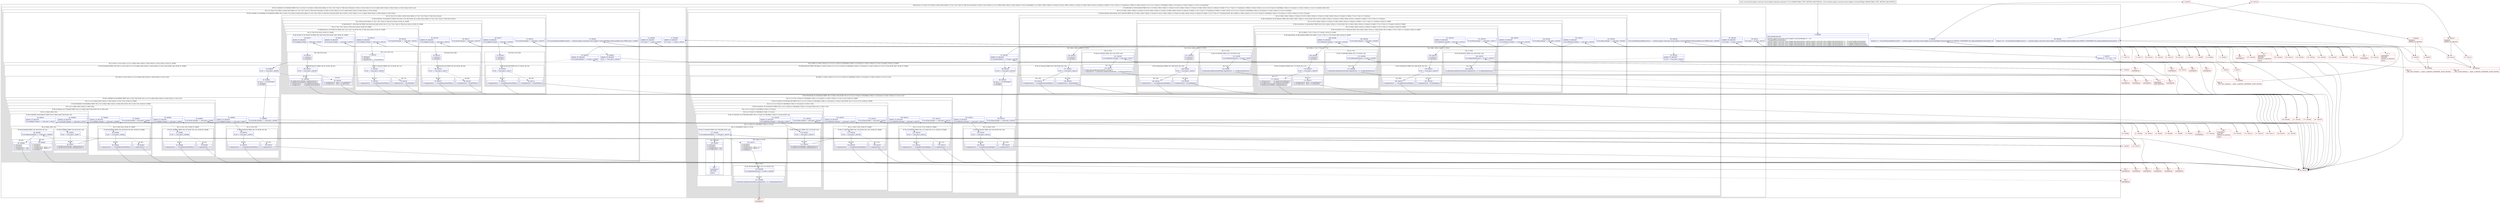 digraph "CFG forandroid.support.constraint.solver.widgets.Optimizer.analyze(ILandroid\/support\/constraint\/solver\/widgets\/ConstraintWidget;)V" {
subgraph cluster_Region_559159183 {
label = "R(6:0|1|5|(1:(1:(2:55|(1:57)(1:58))(1:(2:63|(1:65)(1:66))(1:(2:71|(1:73)(1:74))(1:(2:79|(1:81)(1:82))))))(1:(2:20|(1:(1:25)(1:26))(1:(1:(1:(2:(1:46)|(1:49)(1:50)))(1:(1:39)(1:40)))(1:(1:32)(1:33))))))|84|(1:(1:(3:136|(1:138)(1:139)|(1:(1:142)))(1:(3:147|(1:149)(1:150)|(1:(1:153)))(1:(3:158|(1:160)(1:161)|(1:(1:164)))(1:(3:169|(1:171)(1:172)|(1:(1:175)))(0)))))(1:(2:99|(1:(1:104)(1:105))(1:(1:(1:(1:(2:(1:125)|(2:(2:128|188)|(2:129|(1:(1:131)))))))(1:(1:118)(1:119)))(1:(1:111)(1:112))))(0)))(0))";
node [shape=record,color=blue];
Node_0 [shape=record,label="{0\:\ 0x0000|MTH_ENTER_BLOCK\l|android.support.constraint.solver.widgets.ConstraintWidget r0 = r18\lr18.updateResolutionNodes()\landroid.support.constraint.solver.widgets.ResolutionAnchor android.support.constraint.solver.widgets.ResolutionAnchor r1 = r0.mLeft.getResolutionNode()\landroid.support.constraint.solver.widgets.ResolutionAnchor android.support.constraint.solver.widgets.ResolutionAnchor r2 = r0.mTop.getResolutionNode()\landroid.support.constraint.solver.widgets.ResolutionAnchor android.support.constraint.solver.widgets.ResolutionAnchor r3 = r0.mRight.getResolutionNode()\landroid.support.constraint.solver.widgets.ResolutionAnchor android.support.constraint.solver.widgets.ResolutionAnchor r4 = r0.mBottom.getResolutionNode()\l}"];
Node_1 [shape=record,label="{1\:\ 0x0023|boolean r6 = (r17 & 8) == 8\l}"];
Node_5 [shape=record,label="{5\:\ 0x002e|boolean r9 = r0.mListDimensionBehaviors[0] == android.support.constraint.solver.widgets.ConstraintWidget.DimensionBehaviour.MATCH_CONSTRAINT && optimizableMatchConstraint(r0, 0)\l}"];
subgraph cluster_IfRegion_760790859 {
label = "IF [B:11:0x0040, B:13:0x0044] THEN: R(1:(1:(2:55|(1:57)(1:58))(1:(2:63|(1:65)(1:66))(1:(2:71|(1:73)(1:74))(1:(2:79|(1:81)(1:82))))))(1:(2:20|(1:(1:25)(1:26))(1:(1:(1:(2:(1:46)|(1:49)(1:50)))(1:(1:39)(1:40)))(1:(1:32)(1:33)))))) ELSE: null";
node [shape=record,color=blue];
Node_11 [shape=record,label="{11\:\ 0x0040|ADDED_TO_REGION\l|if (r1.type == 4) goto L_0x01b7\l}"];
Node_13 [shape=record,label="{13\:\ 0x0044|ADDED_TO_REGION\l|if (r3.type == 4) goto L_0x01b7\l}"];
subgraph cluster_Region_950844312 {
label = "R(1:(1:(2:55|(1:57)(1:58))(1:(2:63|(1:65)(1:66))(1:(2:71|(1:73)(1:74))(1:(2:79|(1:81)(1:82))))))(1:(2:20|(1:(1:25)(1:26))(1:(1:(1:(2:(1:46)|(1:49)(1:50)))(1:(1:39)(1:40)))(1:(1:32)(1:33))))))";
node [shape=record,color=blue];
subgraph cluster_IfRegion_1961489008 {
label = "IF [B:15:0x004c, B:16:0x004e, B:18:0x0054] THEN: R(1:(2:55|(1:57)(1:58))(1:(2:63|(1:65)(1:66))(1:(2:71|(1:73)(1:74))(1:(2:79|(1:81)(1:82)))))) ELSE: R(1:(2:20|(1:(1:25)(1:26))(1:(1:(1:(2:(1:46)|(1:49)(1:50)))(1:(1:39)(1:40)))(1:(1:32)(1:33)))))";
node [shape=record,color=blue];
Node_15 [shape=record,label="{15\:\ 0x004c|if (r0.mListDimensionBehaviors[0] == android.support.constraint.solver.widgets.ConstraintWidget.DimensionBehaviour.FIXED) goto L_0x00fd\l}"];
Node_16 [shape=record,label="{16\:\ 0x004e|ADDED_TO_REGION\l|if (r9 == true) goto L_0x0050\l}"];
Node_18 [shape=record,label="{18\:\ 0x0054|ADDED_TO_REGION\l|if (r18.getVisibility() == 8) goto L_0x00fd\l}"];
subgraph cluster_Region_1288535519 {
label = "R(1:(2:55|(1:57)(1:58))(1:(2:63|(1:65)(1:66))(1:(2:71|(1:73)(1:74))(1:(2:79|(1:81)(1:82))))))";
node [shape=record,color=blue];
subgraph cluster_IfRegion_220349005 {
label = "IF [B:52:0x0101, B:54:0x0107] THEN: R(2:55|(1:57)(1:58)) ELSE: R(1:(2:63|(1:65)(1:66))(1:(2:71|(1:73)(1:74))(1:(2:79|(1:81)(1:82)))))";
node [shape=record,color=blue];
Node_52 [shape=record,label="{52\:\ 0x0101|if (r0.mLeft.mTarget == null) goto L_0x0103\l}"];
Node_54 [shape=record,label="{54\:\ 0x0107|ADDED_TO_REGION\l|if (r0.mRight.mTarget == null) goto L_0x0109\l}"];
subgraph cluster_Region_1943583143 {
label = "R(2:55|(1:57)(1:58))";
node [shape=record,color=blue];
Node_55 [shape=record,label="{55\:\ 0x0109|r1.setType(1)\lr3.setType(1)\l}"];
subgraph cluster_IfRegion_1027527869 {
label = "IF [B:56:0x010f] THEN: R(1:57) ELSE: R(1:58)";
node [shape=record,color=blue];
Node_56 [shape=record,label="{56\:\ 0x010f|if (r6 == true) goto L_0x0111\l}"];
subgraph cluster_Region_2002495881 {
label = "R(1:57)";
node [shape=record,color=blue];
Node_57 [shape=record,label="{57\:\ 0x0111|r3.dependsOn(r1, 1, r18.getResolutionWidth())\l}"];
}
subgraph cluster_Region_1607564901 {
label = "R(1:58)";
node [shape=record,color=blue];
Node_58 [shape=record,label="{58\:\ 0x011a|r3.dependsOn(r1, r18.getWidth())\l}"];
}
}
}
subgraph cluster_Region_390444718 {
label = "R(1:(2:63|(1:65)(1:66))(1:(2:71|(1:73)(1:74))(1:(2:79|(1:81)(1:82))))) | ELSE_IF_CHAIN\l";
node [shape=record,color=blue];
subgraph cluster_IfRegion_1674320878 {
label = "IF [B:60:0x0127, B:62:0x012d] THEN: R(2:63|(1:65)(1:66)) ELSE: R(1:(2:71|(1:73)(1:74))(1:(2:79|(1:81)(1:82)))) | ELSE_IF_CHAIN\l";
node [shape=record,color=blue];
Node_60 [shape=record,label="{60\:\ 0x0127|if (r0.mLeft.mTarget != null) goto L_0x0129\l}"];
Node_62 [shape=record,label="{62\:\ 0x012d|ADDED_TO_REGION\l|if (r0.mRight.mTarget == null) goto L_0x012f\l}"];
subgraph cluster_Region_932917299 {
label = "R(2:63|(1:65)(1:66))";
node [shape=record,color=blue];
Node_63 [shape=record,label="{63\:\ 0x012f|r1.setType(1)\lr3.setType(1)\l}"];
subgraph cluster_IfRegion_1723631431 {
label = "IF [B:64:0x0135] THEN: R(1:65) ELSE: R(1:66)";
node [shape=record,color=blue];
Node_64 [shape=record,label="{64\:\ 0x0135|if (r6 == true) goto L_0x0137\l}"];
subgraph cluster_Region_20493030 {
label = "R(1:65)";
node [shape=record,color=blue];
Node_65 [shape=record,label="{65\:\ 0x0137|r3.dependsOn(r1, 1, r18.getResolutionWidth())\l}"];
}
subgraph cluster_Region_721765545 {
label = "R(1:66)";
node [shape=record,color=blue];
Node_66 [shape=record,label="{66\:\ 0x0140|r3.dependsOn(r1, r18.getWidth())\l}"];
}
}
}
subgraph cluster_Region_1175515112 {
label = "R(1:(2:71|(1:73)(1:74))(1:(2:79|(1:81)(1:82)))) | ELSE_IF_CHAIN\l";
node [shape=record,color=blue];
subgraph cluster_IfRegion_1655013495 {
label = "IF [B:68:0x014c, B:70:0x0152] THEN: R(2:71|(1:73)(1:74)) ELSE: R(1:(2:79|(1:81)(1:82))) | ELSE_IF_CHAIN\l";
node [shape=record,color=blue];
Node_68 [shape=record,label="{68\:\ 0x014c|if (r0.mLeft.mTarget == null) goto L_0x014e\l}"];
Node_70 [shape=record,label="{70\:\ 0x0152|ADDED_TO_REGION\l|if (r0.mRight.mTarget != null) goto L_0x0154\l}"];
subgraph cluster_Region_2146645498 {
label = "R(2:71|(1:73)(1:74))";
node [shape=record,color=blue];
Node_71 [shape=record,label="{71\:\ 0x0154|r1.setType(1)\lr3.setType(1)\lr1.dependsOn(r3, \-r18.getWidth())\l}"];
subgraph cluster_IfRegion_129802234 {
label = "IF [B:72:0x0162] THEN: R(1:73) ELSE: R(1:74)";
node [shape=record,color=blue];
Node_72 [shape=record,label="{72\:\ 0x0162|if (r6 == true) goto L_0x0164\l}"];
subgraph cluster_Region_294099103 {
label = "R(1:73)";
node [shape=record,color=blue];
Node_73 [shape=record,label="{73\:\ 0x0164|r1.dependsOn(r3, \-1, r18.getResolutionWidth())\l}"];
}
subgraph cluster_Region_1441572811 {
label = "R(1:74)";
node [shape=record,color=blue];
Node_74 [shape=record,label="{74\:\ 0x016c|r1.dependsOn(r3, \-r18.getWidth())\l}"];
}
}
}
subgraph cluster_Region_457043145 {
label = "R(1:(2:79|(1:81)(1:82))) | ELSE_IF_CHAIN\l";
node [shape=record,color=blue];
subgraph cluster_IfRegion_1508148257 {
label = "IF [B:76:0x0179, B:78:0x017f] THEN: R(2:79|(1:81)(1:82)) ELSE: null | ELSE_IF_CHAIN\l";
node [shape=record,color=blue];
Node_76 [shape=record,label="{76\:\ 0x0179|ADDED_TO_REGION\l|if (r0.mLeft.mTarget == null) goto L_0x01b7\l}"];
Node_78 [shape=record,label="{78\:\ 0x017f|ADDED_TO_REGION\l|if (r0.mRight.mTarget == null) goto L_0x01b7\l}"];
subgraph cluster_Region_1422754259 {
label = "R(2:79|(1:81)(1:82))";
node [shape=record,color=blue];
Node_79 [shape=record,label="{79\:\ 0x0181|r1.setType(2)\lr3.setType(2)\l}"];
subgraph cluster_IfRegion_1526342967 {
label = "IF [B:80:0x0187] THEN: R(1:81) ELSE: R(1:82)";
node [shape=record,color=blue];
Node_80 [shape=record,label="{80\:\ 0x0187|if (r6 == true) goto L_0x0189\l}"];
subgraph cluster_Region_855061077 {
label = "R(1:81)";
node [shape=record,color=blue];
Node_81 [shape=record,label="{81\:\ 0x0189|r18.getResolutionWidth().addDependent(r1)\lr18.getResolutionWidth().addDependent(r3)\lr1.setOpposite(r3, \-1, r18.getResolutionWidth())\lr3.setOpposite(r1, 1, r18.getResolutionWidth())\l}"];
}
subgraph cluster_Region_521738228 {
label = "R(1:82)";
node [shape=record,color=blue];
Node_82 [shape=record,label="{82\:\ 0x01a6|r1.setOpposite(r3, (float) (\-r18.getWidth()))\lr3.setOpposite(r1, (float) r18.getWidth())\l}"];
}
}
}
}
}
}
}
}
}
}
}
subgraph cluster_Region_1018776052 {
label = "R(1:(2:20|(1:(1:25)(1:26))(1:(1:(1:(2:(1:46)|(1:49)(1:50)))(1:(1:39)(1:40)))(1:(1:32)(1:33))))) | ELSE_IF_CHAIN\l";
node [shape=record,color=blue];
subgraph cluster_IfRegion_1682263729 {
label = "IF [B:19:0x0058] THEN: R(2:20|(1:(1:25)(1:26))(1:(1:(1:(2:(1:46)|(1:49)(1:50)))(1:(1:39)(1:40)))(1:(1:32)(1:33)))) ELSE: null | ELSE_IF_CHAIN\l";
node [shape=record,color=blue];
Node_19 [shape=record,label="{19\:\ 0x0058|if (r9 == true) goto L_0x005a\l}"];
subgraph cluster_Region_804989219 {
label = "R(2:20|(1:(1:25)(1:26))(1:(1:(1:(2:(1:46)|(1:49)(1:50)))(1:(1:39)(1:40)))(1:(1:32)(1:33))))";
node [shape=record,color=blue];
Node_20 [shape=record,label="{20\:\ 0x005a|int int r7 = r18.getWidth()\lr1.setType(1)\lr3.setType(1)\l}"];
subgraph cluster_IfRegion_1187747194 {
label = "IF [B:21:0x0068, B:23:0x006e] THEN: R(1:(1:25)(1:26)) ELSE: R(1:(1:(1:(2:(1:46)|(1:49)(1:50)))(1:(1:39)(1:40)))(1:(1:32)(1:33)))";
node [shape=record,color=blue];
Node_21 [shape=record,label="{21\:\ 0x0068|if (r0.mLeft.mTarget == null) goto L_0x006a\l}"];
Node_23 [shape=record,label="{23\:\ 0x006e|ADDED_TO_REGION\l|if (r0.mRight.mTarget == null) goto L_0x0070\l}"];
subgraph cluster_Region_108226571 {
label = "R(1:(1:25)(1:26))";
node [shape=record,color=blue];
subgraph cluster_IfRegion_288000489 {
label = "IF [B:24:0x0070] THEN: R(1:25) ELSE: R(1:26)";
node [shape=record,color=blue];
Node_24 [shape=record,label="{24\:\ 0x0070|if (r6 == true) goto L_0x0072\l}"];
subgraph cluster_Region_385934870 {
label = "R(1:25)";
node [shape=record,color=blue];
Node_25 [shape=record,label="{25\:\ 0x0072|r3.dependsOn(r1, 1, r18.getResolutionWidth())\l}"];
}
subgraph cluster_Region_485362489 {
label = "R(1:26)";
node [shape=record,color=blue];
Node_26 [shape=record,label="{26\:\ 0x007b|r3.dependsOn(r1, r7)\l}"];
}
}
}
subgraph cluster_Region_1205713026 {
label = "R(1:(1:(1:(2:(1:46)|(1:49)(1:50)))(1:(1:39)(1:40)))(1:(1:32)(1:33))) | ELSE_IF_CHAIN\l";
node [shape=record,color=blue];
subgraph cluster_IfRegion_1163650342 {
label = "IF [B:28:0x0084, B:30:0x008a] THEN: R(1:(1:(2:(1:46)|(1:49)(1:50)))(1:(1:39)(1:40))) ELSE: R(1:(1:32)(1:33)) | ELSE_IF_CHAIN\l";
node [shape=record,color=blue];
Node_28 [shape=record,label="{28\:\ 0x0084|if (r0.mLeft.mTarget == null) goto L_0x009c\l}"];
Node_30 [shape=record,label="{30\:\ 0x008a|ADDED_TO_REGION\l|if (r0.mRight.mTarget != null) goto L_0x009c\l}"];
subgraph cluster_Region_863129364 {
label = "R(1:(1:(2:(1:46)|(1:49)(1:50)))(1:(1:39)(1:40)))";
node [shape=record,color=blue];
subgraph cluster_IfRegion_196305858 {
label = "IF [B:35:0x00a0, B:37:0x00a6] THEN: R(1:(2:(1:46)|(1:49)(1:50))) ELSE: R(1:(1:39)(1:40))";
node [shape=record,color=blue];
Node_35 [shape=record,label="{35\:\ 0x00a0|if (r0.mLeft.mTarget != null) goto L_0x00b9\l}"];
Node_37 [shape=record,label="{37\:\ 0x00a6|ADDED_TO_REGION\l|if (r0.mRight.mTarget == null) goto L_0x00b9\l}"];
subgraph cluster_Region_1173505639 {
label = "R(1:(2:(1:46)|(1:49)(1:50)))";
node [shape=record,color=blue];
subgraph cluster_IfRegion_1980447513 {
label = "IF [B:42:0x00bd, B:44:0x00c3] THEN: R(2:(1:46)|(1:49)(1:50)) ELSE: null";
node [shape=record,color=blue];
Node_42 [shape=record,label="{42\:\ 0x00bd|ADDED_TO_REGION\l|if (r0.mLeft.mTarget == null) goto L_0x01b7\l}"];
Node_44 [shape=record,label="{44\:\ 0x00c3|ADDED_TO_REGION\l|if (r0.mRight.mTarget == null) goto L_0x01b7\l}"];
subgraph cluster_Region_1490836962 {
label = "R(2:(1:46)|(1:49)(1:50))";
node [shape=record,color=blue];
subgraph cluster_IfRegion_330215988 {
label = "IF [B:45:0x00c5] THEN: R(1:46) ELSE: null";
node [shape=record,color=blue];
Node_45 [shape=record,label="{45\:\ 0x00c5|if (r6 == true) goto L_0x00c7\l}"];
subgraph cluster_Region_1260329447 {
label = "R(1:46)";
node [shape=record,color=blue];
Node_46 [shape=record,label="{46\:\ 0x00c7|r18.getResolutionWidth().addDependent(r1)\lr18.getResolutionWidth().addDependent(r3)\l}"];
}
}
subgraph cluster_IfRegion_1819345127 {
label = "IF [B:48:0x00d9] THEN: R(1:49) ELSE: R(1:50)";
node [shape=record,color=blue];
Node_48 [shape=record,label="{48\:\ 0x00d9|if (r0.mDimensionRatio == 0.0f) goto L_0x00db\l}"];
subgraph cluster_Region_1037800342 {
label = "R(1:49)";
node [shape=record,color=blue];
Node_49 [shape=record,label="{49\:\ 0x00db|r1.setType(3)\lr3.setType(3)\lr1.setOpposite(r3, 0.0f)\lr3.setOpposite(r1, 0.0f)\l}"];
}
subgraph cluster_Region_1981397658 {
label = "R(1:50)";
node [shape=record,color=blue];
Node_50 [shape=record,label="{50\:\ 0x00e9|r1.setType(2)\lr3.setType(2)\lr1.setOpposite(r3, (float) (\-r7))\lr3.setOpposite(r1, (float) r7)\lr0.setWidth(r7)\l}"];
}
}
}
}
}
subgraph cluster_Region_1919940563 {
label = "R(1:(1:39)(1:40)) | ELSE_IF_CHAIN\l";
node [shape=record,color=blue];
subgraph cluster_IfRegion_1888402676 {
label = "IF [B:38:0x00a8] THEN: R(1:39) ELSE: R(1:40) | ELSE_IF_CHAIN\l";
node [shape=record,color=blue];
Node_38 [shape=record,label="{38\:\ 0x00a8|if (r6 == true) goto L_0x00aa\l}"];
subgraph cluster_Region_763097709 {
label = "R(1:39)";
node [shape=record,color=blue];
Node_39 [shape=record,label="{39\:\ 0x00aa|r1.dependsOn(r3, \-1, r18.getResolutionWidth())\l}"];
}
subgraph cluster_Region_1101042488 {
label = "R(1:40)";
node [shape=record,color=blue];
Node_40 [shape=record,label="{40\:\ 0x00b3|r1.dependsOn(r3, \-r7)\l}"];
}
}
}
}
}
subgraph cluster_Region_1396972645 {
label = "R(1:(1:32)(1:33)) | ELSE_IF_CHAIN\l";
node [shape=record,color=blue];
subgraph cluster_IfRegion_2077686863 {
label = "IF [B:31:0x008c] THEN: R(1:32) ELSE: R(1:33) | ELSE_IF_CHAIN\l";
node [shape=record,color=blue];
Node_31 [shape=record,label="{31\:\ 0x008c|if (r6 == true) goto L_0x008e\l}"];
subgraph cluster_Region_1925413578 {
label = "R(1:32)";
node [shape=record,color=blue];
Node_32 [shape=record,label="{32\:\ 0x008e|r3.dependsOn(r1, 1, r18.getResolutionWidth())\l}"];
}
subgraph cluster_Region_325390375 {
label = "R(1:33)";
node [shape=record,color=blue];
Node_33 [shape=record,label="{33\:\ 0x0097|r3.dependsOn(r1, r7)\l}"];
}
}
}
}
}
}
}
}
}
}
}
}
Node_84 [shape=record,label="{84\:\ 0x01bd|boolean r16 = r0.mListDimensionBehaviors[1] == android.support.constraint.solver.widgets.ConstraintWidget.DimensionBehaviour.MATCH_CONSTRAINT && optimizableMatchConstraint(r0, 1)\l}"];
subgraph cluster_IfRegion_1644130492 {
label = "IF [B:90:0x01cc, B:92:0x01d0] THEN: R(1:(1:(3:136|(1:138)(1:139)|(1:(1:142)))(1:(3:147|(1:149)(1:150)|(1:(1:153)))(1:(3:158|(1:160)(1:161)|(1:(1:164)))(1:(3:169|(1:171)(1:172)|(1:(1:175)))(0)))))(1:(2:99|(1:(1:104)(1:105))(1:(1:(1:(1:(2:(1:125)|(2:(2:128|188)|(2:129|(1:(1:131)))))))(1:(1:118)(1:119)))(1:(1:111)(1:112))))(0))) ELSE: R(0)";
node [shape=record,color=blue];
Node_90 [shape=record,label="{90\:\ 0x01cc|if (r2.type != 4) goto L_0x01ce\l}"];
Node_92 [shape=record,label="{92\:\ 0x01d0|ADDED_TO_REGION\l|if (r4.type != 4) goto L_0x01d2\l}"];
subgraph cluster_Region_80914708 {
label = "R(1:(1:(3:136|(1:138)(1:139)|(1:(1:142)))(1:(3:147|(1:149)(1:150)|(1:(1:153)))(1:(3:158|(1:160)(1:161)|(1:(1:164)))(1:(3:169|(1:171)(1:172)|(1:(1:175)))(0)))))(1:(2:99|(1:(1:104)(1:105))(1:(1:(1:(1:(2:(1:125)|(2:(2:128|188)|(2:129|(1:(1:131)))))))(1:(1:118)(1:119)))(1:(1:111)(1:112))))(0)))";
node [shape=record,color=blue];
subgraph cluster_IfRegion_1722055400 {
label = "IF [B:94:0x01d8, B:95:0x01da, B:97:0x01e0] THEN: R(1:(3:136|(1:138)(1:139)|(1:(1:142)))(1:(3:147|(1:149)(1:150)|(1:(1:153)))(1:(3:158|(1:160)(1:161)|(1:(1:164)))(1:(3:169|(1:171)(1:172)|(1:(1:175)))(0))))) ELSE: R(1:(2:99|(1:(1:104)(1:105))(1:(1:(1:(1:(2:(1:125)|(2:(2:128|188)|(2:129|(1:(1:131)))))))(1:(1:118)(1:119)))(1:(1:111)(1:112))))(0))";
node [shape=record,color=blue];
Node_94 [shape=record,label="{94\:\ 0x01d8|if (r0.mListDimensionBehaviors[1] == android.support.constraint.solver.widgets.ConstraintWidget.DimensionBehaviour.FIXED) goto L_0x0298\l}"];
Node_95 [shape=record,label="{95\:\ 0x01da|ADDED_TO_REGION\l|if (r16 == true) goto L_0x01dc\l}"];
Node_97 [shape=record,label="{97\:\ 0x01e0|ADDED_TO_REGION\l|if (r18.getVisibility() == 8) goto L_0x0298\l}"];
subgraph cluster_Region_1054594849 {
label = "R(1:(3:136|(1:138)(1:139)|(1:(1:142)))(1:(3:147|(1:149)(1:150)|(1:(1:153)))(1:(3:158|(1:160)(1:161)|(1:(1:164)))(1:(3:169|(1:171)(1:172)|(1:(1:175)))(0)))))";
node [shape=record,color=blue];
subgraph cluster_IfRegion_1238910678 {
label = "IF [B:133:0x029c, B:135:0x02a2] THEN: R(3:136|(1:138)(1:139)|(1:(1:142))) ELSE: R(1:(3:147|(1:149)(1:150)|(1:(1:153)))(1:(3:158|(1:160)(1:161)|(1:(1:164)))(1:(3:169|(1:171)(1:172)|(1:(1:175)))(0))))";
node [shape=record,color=blue];
Node_133 [shape=record,label="{133\:\ 0x029c|if (r0.mTop.mTarget == null) goto L_0x029e\l}"];
Node_135 [shape=record,label="{135\:\ 0x02a2|ADDED_TO_REGION\l|if (r0.mBottom.mTarget == null) goto L_0x02a4\l}"];
subgraph cluster_Region_604178152 {
label = "R(3:136|(1:138)(1:139)|(1:(1:142)))";
node [shape=record,color=blue];
Node_136 [shape=record,label="{136\:\ 0x02a4|r2.setType(1)\lr4.setType(1)\l}"];
subgraph cluster_IfRegion_1056327453 {
label = "IF [B:137:0x02aa] THEN: R(1:138) ELSE: R(1:139)";
node [shape=record,color=blue];
Node_137 [shape=record,label="{137\:\ 0x02aa|if (r6 == true) goto L_0x02ac\l}"];
subgraph cluster_Region_1300184456 {
label = "R(1:138)";
node [shape=record,color=blue];
Node_138 [shape=record,label="{138\:\ 0x02ac|r4.dependsOn(r2, 1, r18.getResolutionHeight())\l}"];
}
subgraph cluster_Region_1981872168 {
label = "R(1:139)";
node [shape=record,color=blue];
Node_139 [shape=record,label="{139\:\ 0x02b4|r4.dependsOn(r2, r18.getHeight())\l}"];
}
}
subgraph cluster_Region_856124998 {
label = "R(1:(1:142))";
node [shape=record,color=blue];
subgraph cluster_IfRegion_768213298 {
label = "IF [B:141:0x02bf] THEN: R(1:142) ELSE: null";
node [shape=record,color=blue];
Node_141 [shape=record,label="{141\:\ 0x02bf|if (r0.mBaseline.mTarget != null) goto L_0x02c1\l}"];
subgraph cluster_Region_373072763 {
label = "R(1:142)";
node [shape=record,color=blue];
Node_142 [shape=record,label="{142\:\ 0x02c1|r0.mBaseline.getResolutionNode().setType(1)\lr2.dependsOn(1, r0.mBaseline.getResolutionNode(), \-r0.mBaselineDistance)\l}"];
}
}
}
}
subgraph cluster_Region_1087634295 {
label = "R(1:(3:147|(1:149)(1:150)|(1:(1:153)))(1:(3:158|(1:160)(1:161)|(1:(1:164)))(1:(3:169|(1:171)(1:172)|(1:(1:175)))(0)))) | ELSE_IF_CHAIN\l";
node [shape=record,color=blue];
subgraph cluster_IfRegion_1401612398 {
label = "IF [B:144:0x02dc, B:146:0x02e2] THEN: R(3:147|(1:149)(1:150)|(1:(1:153))) ELSE: R(1:(3:158|(1:160)(1:161)|(1:(1:164)))(1:(3:169|(1:171)(1:172)|(1:(1:175)))(0))) | ELSE_IF_CHAIN\l";
node [shape=record,color=blue];
Node_144 [shape=record,label="{144\:\ 0x02dc|if (r0.mTop.mTarget != null) goto L_0x02de\l}"];
Node_146 [shape=record,label="{146\:\ 0x02e2|ADDED_TO_REGION\l|if (r0.mBottom.mTarget == null) goto L_0x02e4\l}"];
subgraph cluster_Region_1816136896 {
label = "R(3:147|(1:149)(1:150)|(1:(1:153)))";
node [shape=record,color=blue];
Node_147 [shape=record,label="{147\:\ 0x02e4|r2.setType(1)\lr4.setType(1)\l}"];
subgraph cluster_IfRegion_1487896037 {
label = "IF [B:148:0x02ea] THEN: R(1:149) ELSE: R(1:150)";
node [shape=record,color=blue];
Node_148 [shape=record,label="{148\:\ 0x02ea|if (r6 == true) goto L_0x02ec\l}"];
subgraph cluster_Region_1346921446 {
label = "R(1:149)";
node [shape=record,color=blue];
Node_149 [shape=record,label="{149\:\ 0x02ec|r4.dependsOn(r2, 1, r18.getResolutionHeight())\l}"];
}
subgraph cluster_Region_1685034778 {
label = "R(1:150)";
node [shape=record,color=blue];
Node_150 [shape=record,label="{150\:\ 0x02f4|r4.dependsOn(r2, r18.getHeight())\l}"];
}
}
subgraph cluster_Region_1373134960 {
label = "R(1:(1:153))";
node [shape=record,color=blue];
subgraph cluster_IfRegion_1492118079 {
label = "IF [B:152:0x02fd] THEN: R(1:153) ELSE: null";
node [shape=record,color=blue];
Node_152 [shape=record,label="{152\:\ 0x02fd|if (r0.mBaselineDistance \> 0) goto L_0x02ff\l}"];
subgraph cluster_Region_626111361 {
label = "R(1:153)";
node [shape=record,color=blue];
Node_153 [shape=record,label="{153\:\ 0x02ff|r0.mBaseline.getResolutionNode().dependsOn(1, r2, r0.mBaselineDistance)\l}"];
}
}
}
}
subgraph cluster_Region_828032949 {
label = "R(1:(3:158|(1:160)(1:161)|(1:(1:164)))(1:(3:169|(1:171)(1:172)|(1:(1:175)))(0))) | ELSE_IF_CHAIN\l";
node [shape=record,color=blue];
subgraph cluster_IfRegion_1451617067 {
label = "IF [B:155:0x0310, B:157:0x0316] THEN: R(3:158|(1:160)(1:161)|(1:(1:164))) ELSE: R(1:(3:169|(1:171)(1:172)|(1:(1:175)))(0)) | ELSE_IF_CHAIN\l";
node [shape=record,color=blue];
Node_155 [shape=record,label="{155\:\ 0x0310|if (r0.mTop.mTarget == null) goto L_0x0312\l}"];
Node_157 [shape=record,label="{157\:\ 0x0316|ADDED_TO_REGION\l|if (r0.mBottom.mTarget != null) goto L_0x0318\l}"];
subgraph cluster_Region_360694279 {
label = "R(3:158|(1:160)(1:161)|(1:(1:164)))";
node [shape=record,color=blue];
Node_158 [shape=record,label="{158\:\ 0x0318|r2.setType(1)\lr4.setType(1)\l}"];
subgraph cluster_IfRegion_1573065496 {
label = "IF [B:159:0x031e] THEN: R(1:160) ELSE: R(1:161)";
node [shape=record,color=blue];
Node_159 [shape=record,label="{159\:\ 0x031e|if (r6 == true) goto L_0x0320\l}"];
subgraph cluster_Region_2041969252 {
label = "R(1:160)";
node [shape=record,color=blue];
Node_160 [shape=record,label="{160\:\ 0x0320|r2.dependsOn(r4, \-1, r18.getResolutionHeight())\l}"];
}
subgraph cluster_Region_1785852391 {
label = "R(1:161)";
node [shape=record,color=blue];
Node_161 [shape=record,label="{161\:\ 0x0328|r2.dependsOn(r4, \-r18.getHeight())\l}"];
}
}
subgraph cluster_Region_958917254 {
label = "R(1:(1:164))";
node [shape=record,color=blue];
subgraph cluster_IfRegion_1388879885 {
label = "IF [B:163:0x0332] THEN: R(1:164) ELSE: null";
node [shape=record,color=blue];
Node_163 [shape=record,label="{163\:\ 0x0332|if (r0.mBaselineDistance \> 0) goto L_0x0334\l}"];
subgraph cluster_Region_1968244345 {
label = "R(1:164)";
node [shape=record,color=blue];
Node_164 [shape=record,label="{164\:\ 0x0334|r0.mBaseline.getResolutionNode().dependsOn(1, r2, r0.mBaselineDistance)\l}"];
}
}
}
}
subgraph cluster_Region_1727047318 {
label = "R(1:(3:169|(1:171)(1:172)|(1:(1:175)))(0)) | ELSE_IF_CHAIN\l";
node [shape=record,color=blue];
subgraph cluster_IfRegion_1563721449 {
label = "IF [B:166:0x0344, B:168:0x034a] THEN: R(3:169|(1:171)(1:172)|(1:(1:175))) ELSE: R(0) | ELSE_IF_CHAIN\l";
node [shape=record,color=blue];
Node_166 [shape=record,label="{166\:\ 0x0344|if (r0.mTop.mTarget != null) goto L_0x0346\l}"];
Node_168 [shape=record,label="{168\:\ 0x034a|ADDED_TO_REGION\l|if (r0.mBottom.mTarget != null) goto L_0x034c\l}"];
subgraph cluster_Region_1925086452 {
label = "R(3:169|(1:171)(1:172)|(1:(1:175)))";
node [shape=record,color=blue];
Node_169 [shape=record,label="{169\:\ 0x034c|r2.setType(2)\lr4.setType(2)\l}"];
subgraph cluster_IfRegion_297515115 {
label = "IF [B:170:0x0352] THEN: R(1:171) ELSE: R(1:172)";
node [shape=record,color=blue];
Node_170 [shape=record,label="{170\:\ 0x0352|if (r6 == true) goto L_0x0354\l}"];
subgraph cluster_Region_431683422 {
label = "R(1:171)";
node [shape=record,color=blue];
Node_171 [shape=record,label="{171\:\ 0x0354|r2.setOpposite(r4, \-1, r18.getResolutionHeight())\lr4.setOpposite(r2, 1, r18.getResolutionHeight())\lr18.getResolutionHeight().addDependent(r2)\lr18.getResolutionWidth().addDependent(r4)\l}"];
}
subgraph cluster_Region_1326078167 {
label = "R(1:172)";
node [shape=record,color=blue];
Node_172 [shape=record,label="{172\:\ 0x0371|r2.setOpposite(r4, (float) (\-r18.getHeight()))\lr4.setOpposite(r2, (float) r18.getHeight())\l}"];
}
}
subgraph cluster_Region_1949925848 {
label = "R(1:(1:175))";
node [shape=record,color=blue];
subgraph cluster_IfRegion_605096663 {
label = "IF [B:174:0x0384] THEN: R(1:175) ELSE: null";
node [shape=record,color=blue];
Node_174 [shape=record,label="{174\:\ 0x0384|if (r0.mBaselineDistance \> 0) goto L_0x0386\l}"];
subgraph cluster_Region_869142160 {
label = "R(1:175)";
node [shape=record,color=blue];
Node_175 [shape=record,label="{175\:\ 0x0386|r0.mBaseline.getResolutionNode().dependsOn(1, r2, r0.mBaselineDistance)\l}"];
}
}
}
}
subgraph cluster_Region_330930053 {
label = "R(0)";
node [shape=record,color=blue];
}
}
}
}
}
}
}
}
}
subgraph cluster_Region_365706414 {
label = "R(1:(2:99|(1:(1:104)(1:105))(1:(1:(1:(1:(2:(1:125)|(2:(2:128|188)|(2:129|(1:(1:131)))))))(1:(1:118)(1:119)))(1:(1:111)(1:112))))(0)) | ELSE_IF_CHAIN\l";
node [shape=record,color=blue];
subgraph cluster_IfRegion_207151757 {
label = "IF [B:98:0x01e4] THEN: R(2:99|(1:(1:104)(1:105))(1:(1:(1:(1:(2:(1:125)|(2:(2:128|188)|(2:129|(1:(1:131)))))))(1:(1:118)(1:119)))(1:(1:111)(1:112)))) ELSE: R(0) | ELSE_IF_CHAIN\l";
node [shape=record,color=blue];
Node_98 [shape=record,label="{98\:\ 0x01e4|if (r16 == true) goto L_0x01e6\l}"];
subgraph cluster_Region_714171928 {
label = "R(2:99|(1:(1:104)(1:105))(1:(1:(1:(1:(2:(1:125)|(2:(2:128|188)|(2:129|(1:(1:131)))))))(1:(1:118)(1:119)))(1:(1:111)(1:112))))";
node [shape=record,color=blue];
Node_99 [shape=record,label="{99\:\ 0x01e6|int int r1 = r18.getHeight()\lr2.setType(1)\lr4.setType(1)\l}"];
subgraph cluster_IfRegion_1313973342 {
label = "IF [B:100:0x01f4, B:102:0x01fa] THEN: R(1:(1:104)(1:105)) ELSE: R(1:(1:(1:(1:(2:(1:125)|(2:(2:128|188)|(2:129|(1:(1:131)))))))(1:(1:118)(1:119)))(1:(1:111)(1:112)))";
node [shape=record,color=blue];
Node_100 [shape=record,label="{100\:\ 0x01f4|if (r0.mTop.mTarget == null) goto L_0x01f6\l}"];
Node_102 [shape=record,label="{102\:\ 0x01fa|ADDED_TO_REGION\l|if (r0.mBottom.mTarget == null) goto L_0x01fc\l}"];
subgraph cluster_Region_1986784407 {
label = "R(1:(1:104)(1:105))";
node [shape=record,color=blue];
subgraph cluster_IfRegion_494521326 {
label = "IF [B:103:0x01fc] THEN: R(1:104) ELSE: R(1:105)";
node [shape=record,color=blue];
Node_103 [shape=record,label="{103\:\ 0x01fc|if (r6 == true) goto L_0x01fe\l}"];
subgraph cluster_Region_734652002 {
label = "R(1:104)";
node [shape=record,color=blue];
Node_104 [shape=record,label="{104\:\ 0x01fe|r4.dependsOn(r2, 1, r18.getResolutionHeight())\l}"];
}
subgraph cluster_Region_1703404610 {
label = "R(1:105)";
node [shape=record,color=blue];
Node_105 [shape=record,label="{105\:\ 0x0207|r4.dependsOn(r2, r1)\l}"];
}
}
}
subgraph cluster_Region_1315214531 {
label = "R(1:(1:(1:(1:(2:(1:125)|(2:(2:128|188)|(2:129|(1:(1:131)))))))(1:(1:118)(1:119)))(1:(1:111)(1:112))) | ELSE_IF_CHAIN\l";
node [shape=record,color=blue];
subgraph cluster_IfRegion_820791371 {
label = "IF [B:107:0x0210, B:109:0x0216] THEN: R(1:(1:(1:(2:(1:125)|(2:(2:128|188)|(2:129|(1:(1:131)))))))(1:(1:118)(1:119))) ELSE: R(1:(1:111)(1:112)) | ELSE_IF_CHAIN\l";
node [shape=record,color=blue];
Node_107 [shape=record,label="{107\:\ 0x0210|if (r0.mTop.mTarget == null) goto L_0x0228\l}"];
Node_109 [shape=record,label="{109\:\ 0x0216|ADDED_TO_REGION\l|if (r0.mBottom.mTarget != null) goto L_0x0228\l}"];
subgraph cluster_Region_297674549 {
label = "R(1:(1:(1:(2:(1:125)|(2:(2:128|188)|(2:129|(1:(1:131)))))))(1:(1:118)(1:119)))";
node [shape=record,color=blue];
subgraph cluster_IfRegion_470264627 {
label = "IF [B:114:0x022c, B:116:0x0232] THEN: R(1:(1:(2:(1:125)|(2:(2:128|188)|(2:129|(1:(1:131))))))) ELSE: R(1:(1:118)(1:119))";
node [shape=record,color=blue];
Node_114 [shape=record,label="{114\:\ 0x022c|if (r0.mTop.mTarget != null) goto L_0x0245\l}"];
Node_116 [shape=record,label="{116\:\ 0x0232|ADDED_TO_REGION\l|if (r0.mBottom.mTarget == null) goto L_0x0245\l}"];
subgraph cluster_Region_1709396192 {
label = "R(1:(1:(2:(1:125)|(2:(2:128|188)|(2:129|(1:(1:131)))))))";
node [shape=record,color=blue];
subgraph cluster_Region_1287985055 {
label = "R(1:(2:(1:125)|(2:(2:128|188)|(2:129|(1:(1:131))))))";
node [shape=record,color=blue];
subgraph cluster_IfRegion_1610521773 {
label = "IF [B:121:0x0249, B:123:0x024f] THEN: R(2:(1:125)|(2:(2:128|188)|(2:129|(1:(1:131))))) ELSE: null";
node [shape=record,color=blue];
Node_121 [shape=record,label="{121\:\ 0x0249|if (r0.mTop.mTarget != null) goto L_0x024b\l}"];
Node_123 [shape=record,label="{123\:\ 0x024f|ADDED_TO_REGION\l|if (r0.mBottom.mTarget != null) goto L_0x0251\l}"];
subgraph cluster_Region_644694088 {
label = "R(2:(1:125)|(2:(2:128|188)|(2:129|(1:(1:131)))))";
node [shape=record,color=blue];
subgraph cluster_IfRegion_1050332657 {
label = "IF [B:124:0x0251] THEN: R(1:125) ELSE: null";
node [shape=record,color=blue];
Node_124 [shape=record,label="{124\:\ 0x0251|if (r6 == true) goto L_0x0253\l}"];
subgraph cluster_Region_2018952389 {
label = "R(1:125)";
node [shape=record,color=blue];
Node_125 [shape=record,label="{125\:\ 0x0253|r18.getResolutionHeight().addDependent(r2)\lr18.getResolutionWidth().addDependent(r4)\l}"];
}
}
subgraph cluster_Region_1183472703 {
label = "R(2:(2:128|188)|(2:129|(1:(1:131))))";
node [shape=record,color=blue];
subgraph cluster_IfRegion_483307608 {
label = "IF [B:127:0x0265] THEN: R(2:128|188) ELSE: null";
node [shape=record,color=blue];
Node_127 [shape=record,label="{127\:\ 0x0265|if (r0.mDimensionRatio == 0.0f) goto L_0x0267\l}"];
subgraph cluster_Region_1498860657 {
label = "R(2:128|188)";
node [shape=record,color=blue];
Node_128 [shape=record,label="{128\:\ 0x0267|r2.setType(3)\lr4.setType(3)\lr2.setOpposite(r4, 0.0f)\lr4.setOpposite(r2, 0.0f)\l}"];
Node_188 [shape=record,label="{188\:\ ?|SYNTHETIC\lRETURN\l|return\l}"];
}
}
subgraph cluster_Region_1320291738 {
label = "R(2:129|(1:(1:131)))";
node [shape=record,color=blue];
Node_129 [shape=record,label="{129\:\ 0x0275|r2.setType(2)\lr4.setType(2)\lr2.setOpposite(r4, (float) (\-r1))\lr4.setOpposite(r2, (float) r1)\lr0.setHeight(r1)\l}"];
subgraph cluster_Region_957444190 {
label = "R(1:(1:131))";
node [shape=record,color=blue];
subgraph cluster_IfRegion_1875736908 {
label = "IF [B:130:0x0289] THEN: R(1:131) ELSE: null";
node [shape=record,color=blue];
Node_130 [shape=record,label="{130\:\ 0x0289|if (r0.mBaselineDistance \> 0) goto L_0x028b\l}"];
subgraph cluster_Region_1149078508 {
label = "R(1:131)";
node [shape=record,color=blue];
Node_131 [shape=record,label="{131\:\ 0x028b|r0.mBaseline.getResolutionNode().dependsOn(1, r2, r0.mBaselineDistance)\l}"];
}
}
}
}
}
}
}
}
}
subgraph cluster_Region_1569513740 {
label = "R(1:(1:118)(1:119)) | ELSE_IF_CHAIN\l";
node [shape=record,color=blue];
subgraph cluster_IfRegion_2063876841 {
label = "IF [B:117:0x0234] THEN: R(1:118) ELSE: R(1:119) | ELSE_IF_CHAIN\l";
node [shape=record,color=blue];
Node_117 [shape=record,label="{117\:\ 0x0234|if (r6 == true) goto L_0x0236\l}"];
subgraph cluster_Region_1036573647 {
label = "R(1:118)";
node [shape=record,color=blue];
Node_118 [shape=record,label="{118\:\ 0x0236|r2.dependsOn(r4, \-1, r18.getResolutionHeight())\l}"];
}
subgraph cluster_Region_1731698112 {
label = "R(1:119)";
node [shape=record,color=blue];
Node_119 [shape=record,label="{119\:\ 0x023f|r2.dependsOn(r4, \-r1)\l}"];
}
}
}
}
}
subgraph cluster_Region_288331253 {
label = "R(1:(1:111)(1:112)) | ELSE_IF_CHAIN\l";
node [shape=record,color=blue];
subgraph cluster_IfRegion_925943042 {
label = "IF [B:110:0x0218] THEN: R(1:111) ELSE: R(1:112) | ELSE_IF_CHAIN\l";
node [shape=record,color=blue];
Node_110 [shape=record,label="{110\:\ 0x0218|if (r6 == true) goto L_0x021a\l}"];
subgraph cluster_Region_696851727 {
label = "R(1:111)";
node [shape=record,color=blue];
Node_111 [shape=record,label="{111\:\ 0x021a|r4.dependsOn(r2, 1, r18.getResolutionHeight())\l}"];
}
subgraph cluster_Region_1188260107 {
label = "R(1:112)";
node [shape=record,color=blue];
Node_112 [shape=record,label="{112\:\ 0x0223|r4.dependsOn(r2, r1)\l}"];
}
}
}
}
}
}
}
subgraph cluster_Region_97540171 {
label = "R(0)";
node [shape=record,color=blue];
}
}
}
}
}
subgraph cluster_Region_938564399 {
label = "R(0)";
node [shape=record,color=blue];
}
}
}
Node_2 [shape=record,color=red,label="{2\:\ 0x0025}"];
Node_3 [shape=record,color=red,label="{3\:\ 0x0027}"];
Node_4 [shape=record,color=red,label="{4\:\ 0x0028|PHI: r6 \l  PHI: (r6v1 boolean) =  binds: [] A[DONT_GENERATE, DONT_INLINE]\l}"];
Node_6 [shape=record,color=red,label="{6\:\ 0x0030}"];
Node_7 [shape=record,color=red,label="{7\:\ 0x0034|REMOVE\lADDED_TO_REGION\l}"];
Node_8 [shape=record,color=red,label="{8\:\ 0x0036}"];
Node_9 [shape=record,color=red,label="{9\:\ 0x0038}"];
Node_10 [shape=record,color=red,label="{10\:\ 0x0039|PHI: r9 \l  PHI: (r9v2 boolean) =  binds: [] A[DONT_GENERATE, DONT_INLINE]\l}"];
Node_12 [shape=record,color=red,label="{12\:\ 0x0042}"];
Node_14 [shape=record,color=red,label="{14\:\ 0x0046}"];
Node_17 [shape=record,color=red,label="{17\:\ 0x0050}"];
Node_22 [shape=record,color=red,label="{22\:\ 0x006a}"];
Node_27 [shape=record,color=red,label="{27\:\ 0x0080}"];
Node_29 [shape=record,color=red,label="{29\:\ 0x0086}"];
Node_34 [shape=record,color=red,label="{34\:\ 0x009c}"];
Node_36 [shape=record,color=red,label="{36\:\ 0x00a2}"];
Node_41 [shape=record,color=red,label="{41\:\ 0x00b9}"];
Node_43 [shape=record,color=red,label="{43\:\ 0x00bf}"];
Node_47 [shape=record,color=red,label="{47\:\ 0x00d5}"];
Node_51 [shape=record,color=red,label="{51\:\ 0x00fd}"];
Node_53 [shape=record,color=red,label="{53\:\ 0x0103}"];
Node_59 [shape=record,color=red,label="{59\:\ 0x0123}"];
Node_61 [shape=record,color=red,label="{61\:\ 0x0129}"];
Node_67 [shape=record,color=red,label="{67\:\ 0x0148}"];
Node_69 [shape=record,color=red,label="{69\:\ 0x014e}"];
Node_75 [shape=record,color=red,label="{75\:\ 0x0175}"];
Node_77 [shape=record,color=red,label="{77\:\ 0x017b}"];
Node_83 [shape=record,color=red,label="{83\:\ 0x01b7}"];
Node_85 [shape=record,color=red,label="{85\:\ 0x01bf}"];
Node_86 [shape=record,color=red,label="{86\:\ 0x01c3|REMOVE\lADDED_TO_REGION\l}"];
Node_87 [shape=record,color=red,label="{87\:\ 0x01c5}"];
Node_88 [shape=record,color=red,label="{88\:\ 0x01c8}"];
Node_89 [shape=record,color=red,label="{89\:\ 0x01ca|PHI: r16 \l  PHI: (r16v0 boolean) =  binds: [] A[DONT_GENERATE, DONT_INLINE]\l}"];
Node_91 [shape=record,color=red,label="{91\:\ 0x01ce}"];
Node_93 [shape=record,color=red,label="{93\:\ 0x01d2}"];
Node_96 [shape=record,color=red,label="{96\:\ 0x01dc}"];
Node_101 [shape=record,color=red,label="{101\:\ 0x01f6}"];
Node_106 [shape=record,color=red,label="{106\:\ 0x020c}"];
Node_108 [shape=record,color=red,label="{108\:\ 0x0212}"];
Node_113 [shape=record,color=red,label="{113\:\ 0x0228}"];
Node_115 [shape=record,color=red,label="{115\:\ 0x022e}"];
Node_120 [shape=record,color=red,label="{120\:\ 0x0245}"];
Node_122 [shape=record,color=red,label="{122\:\ 0x024b}"];
Node_126 [shape=record,color=red,label="{126\:\ 0x0261}"];
Node_132 [shape=record,color=red,label="{132\:\ 0x0298}"];
Node_134 [shape=record,color=red,label="{134\:\ 0x029e}"];
Node_140 [shape=record,color=red,label="{140\:\ 0x02bb}"];
Node_143 [shape=record,color=red,label="{143\:\ 0x02d8}"];
Node_145 [shape=record,color=red,label="{145\:\ 0x02de}"];
Node_151 [shape=record,color=red,label="{151\:\ 0x02fb}"];
Node_154 [shape=record,color=red,label="{154\:\ 0x030c}"];
Node_156 [shape=record,color=red,label="{156\:\ 0x0312}"];
Node_162 [shape=record,color=red,label="{162\:\ 0x0330}"];
Node_165 [shape=record,color=red,label="{165\:\ 0x0340}"];
Node_167 [shape=record,color=red,label="{167\:\ 0x0346}"];
Node_173 [shape=record,color=red,label="{173\:\ 0x0382}"];
Node_176 [shape=record,color=red,label="{176\:\ ?|SYNTHETIC\lORIG_RETURN\l}"];
Node_177 [shape=record,color=red,label="{177\:\ ?|SYNTHETIC\lRETURN\lADDED_TO_REGION\l|return\l}"];
Node_178 [shape=record,color=red,label="{178\:\ ?|SYNTHETIC\l}"];
Node_179 [shape=record,color=red,label="{179\:\ ?|SYNTHETIC\l}"];
Node_180 [shape=record,color=red,label="{180\:\ ?|SYNTHETIC\l}"];
Node_181 [shape=record,color=red,label="{181\:\ ?|SYNTHETIC\l}"];
Node_182 [shape=record,color=red,label="{182\:\ ?|SYNTHETIC\l}"];
Node_183 [shape=record,color=red,label="{183\:\ ?|SYNTHETIC\l}"];
Node_184 [shape=record,color=red,label="{184\:\ ?|SYNTHETIC\l}"];
Node_185 [shape=record,color=red,label="{185\:\ ?|SYNTHETIC\l}"];
Node_186 [shape=record,color=red,label="{186\:\ ?|SYNTHETIC\lRETURN\lADDED_TO_REGION\l|return\l}"];
Node_187 [shape=record,color=red,label="{187\:\ ?|SYNTHETIC\l}"];
Node_189 [shape=record,color=red,label="{189\:\ ?|SYNTHETIC\l}"];
Node_190 [shape=record,color=red,label="{190\:\ ?|SYNTHETIC\l}"];
Node_191 [shape=record,color=red,label="{191\:\ ?|SYNTHETIC\l}"];
Node_192 [shape=record,color=red,label="{192\:\ ?|SYNTHETIC\l}"];
Node_193 [shape=record,color=red,label="{193\:\ ?|SYNTHETIC\l}"];
Node_194 [shape=record,color=red,label="{194\:\ ?|SYNTHETIC\l}"];
Node_195 [shape=record,color=red,label="{195\:\ ?|SYNTHETIC\l}"];
Node_196 [shape=record,color=red,label="{196\:\ ?|SYNTHETIC\l}"];
Node_197 [shape=record,color=red,label="{197\:\ ?|SYNTHETIC\lRETURN\lADDED_TO_REGION\l|return\l}"];
Node_198 [shape=record,color=red,label="{198\:\ ?|SYNTHETIC\l}"];
Node_199 [shape=record,color=red,label="{199\:\ ?|SYNTHETIC\l}"];
MethodNode[shape=record,label="{static void android.support.constraint.solver.widgets.Optimizer.analyze((r17v0 int A[IMMUTABLE_TYPE, METHOD_ARGUMENT]), (r18v0 android.support.constraint.solver.widgets.ConstraintWidget A[IMMUTABLE_TYPE, METHOD_ARGUMENT])) }"];
MethodNode -> Node_0;
Node_0 -> Node_1;
Node_1 -> Node_2;
Node_1 -> Node_3;
Node_5 -> Node_6;
Node_5 -> Node_9;
Node_11 -> Node_12[style=dashed];
Node_11 -> Node_83;
Node_13 -> Node_14[style=dashed];
Node_13 -> Node_83;
Node_15 -> Node_16[style=dashed];
Node_15 -> Node_51;
Node_16 -> Node_17;
Node_16 -> Node_19[style=dashed];
Node_18 -> Node_19[style=dashed];
Node_18 -> Node_51;
Node_52 -> Node_53;
Node_52 -> Node_59[style=dashed];
Node_54 -> Node_55;
Node_54 -> Node_59[style=dashed];
Node_55 -> Node_56;
Node_56 -> Node_57;
Node_56 -> Node_58[style=dashed];
Node_57 -> Node_83;
Node_58 -> Node_83;
Node_60 -> Node_61;
Node_60 -> Node_67[style=dashed];
Node_62 -> Node_63;
Node_62 -> Node_67[style=dashed];
Node_63 -> Node_64;
Node_64 -> Node_65;
Node_64 -> Node_66[style=dashed];
Node_65 -> Node_83;
Node_66 -> Node_83;
Node_68 -> Node_69;
Node_68 -> Node_75[style=dashed];
Node_70 -> Node_71;
Node_70 -> Node_75[style=dashed];
Node_71 -> Node_72;
Node_72 -> Node_73;
Node_72 -> Node_74[style=dashed];
Node_73 -> Node_83;
Node_74 -> Node_83;
Node_76 -> Node_77[style=dashed];
Node_76 -> Node_83;
Node_78 -> Node_79[style=dashed];
Node_78 -> Node_83;
Node_79 -> Node_80;
Node_80 -> Node_81;
Node_80 -> Node_82[style=dashed];
Node_81 -> Node_83;
Node_82 -> Node_83;
Node_19 -> Node_20;
Node_19 -> Node_83[style=dashed];
Node_20 -> Node_21;
Node_21 -> Node_22;
Node_21 -> Node_27[style=dashed];
Node_23 -> Node_24;
Node_23 -> Node_27[style=dashed];
Node_24 -> Node_25;
Node_24 -> Node_26[style=dashed];
Node_25 -> Node_83;
Node_26 -> Node_83;
Node_28 -> Node_29[style=dashed];
Node_28 -> Node_34;
Node_30 -> Node_31[style=dashed];
Node_30 -> Node_34;
Node_35 -> Node_36[style=dashed];
Node_35 -> Node_41;
Node_37 -> Node_38[style=dashed];
Node_37 -> Node_41;
Node_42 -> Node_43[style=dashed];
Node_42 -> Node_83;
Node_44 -> Node_45[style=dashed];
Node_44 -> Node_83;
Node_45 -> Node_46;
Node_45 -> Node_47[style=dashed];
Node_46 -> Node_47;
Node_48 -> Node_49;
Node_48 -> Node_50[style=dashed];
Node_49 -> Node_83;
Node_50 -> Node_83;
Node_38 -> Node_39;
Node_38 -> Node_40[style=dashed];
Node_39 -> Node_83;
Node_40 -> Node_83;
Node_31 -> Node_32;
Node_31 -> Node_33[style=dashed];
Node_32 -> Node_83;
Node_33 -> Node_83;
Node_84 -> Node_85;
Node_84 -> Node_88;
Node_90 -> Node_91;
Node_90 -> Node_177[style=dashed];
Node_92 -> Node_93;
Node_92 -> Node_178[style=dashed];
Node_94 -> Node_95[style=dashed];
Node_94 -> Node_132;
Node_95 -> Node_96;
Node_95 -> Node_98[style=dashed];
Node_97 -> Node_98[style=dashed];
Node_97 -> Node_132;
Node_133 -> Node_134;
Node_133 -> Node_143[style=dashed];
Node_135 -> Node_136;
Node_135 -> Node_143[style=dashed];
Node_136 -> Node_137;
Node_137 -> Node_138;
Node_137 -> Node_139[style=dashed];
Node_138 -> Node_140;
Node_139 -> Node_140;
Node_141 -> Node_142;
Node_141 -> Node_191[style=dashed];
Node_142 -> Node_192;
Node_144 -> Node_145;
Node_144 -> Node_154[style=dashed];
Node_146 -> Node_147;
Node_146 -> Node_154[style=dashed];
Node_147 -> Node_148;
Node_148 -> Node_149;
Node_148 -> Node_150[style=dashed];
Node_149 -> Node_151;
Node_150 -> Node_151;
Node_152 -> Node_153;
Node_152 -> Node_193[style=dashed];
Node_153 -> Node_194;
Node_155 -> Node_156;
Node_155 -> Node_165[style=dashed];
Node_157 -> Node_158;
Node_157 -> Node_165[style=dashed];
Node_158 -> Node_159;
Node_159 -> Node_160;
Node_159 -> Node_161[style=dashed];
Node_160 -> Node_162;
Node_161 -> Node_162;
Node_163 -> Node_164;
Node_163 -> Node_195[style=dashed];
Node_164 -> Node_196;
Node_166 -> Node_167;
Node_166 -> Node_197[style=dashed];
Node_168 -> Node_169;
Node_168 -> Node_198[style=dashed];
Node_169 -> Node_170;
Node_170 -> Node_171;
Node_170 -> Node_172[style=dashed];
Node_171 -> Node_173;
Node_172 -> Node_173;
Node_174 -> Node_175;
Node_174 -> Node_199[style=dashed];
Node_175 -> Node_176;
Node_98 -> Node_99;
Node_98 -> Node_179[style=dashed];
Node_99 -> Node_100;
Node_100 -> Node_101;
Node_100 -> Node_106[style=dashed];
Node_102 -> Node_103;
Node_102 -> Node_106[style=dashed];
Node_103 -> Node_104;
Node_103 -> Node_105[style=dashed];
Node_104 -> Node_180;
Node_105 -> Node_181;
Node_107 -> Node_108[style=dashed];
Node_107 -> Node_113;
Node_109 -> Node_110[style=dashed];
Node_109 -> Node_113;
Node_114 -> Node_115[style=dashed];
Node_114 -> Node_120;
Node_116 -> Node_117[style=dashed];
Node_116 -> Node_120;
Node_121 -> Node_122;
Node_121 -> Node_186[style=dashed];
Node_123 -> Node_124;
Node_123 -> Node_187[style=dashed];
Node_124 -> Node_125;
Node_124 -> Node_126[style=dashed];
Node_125 -> Node_126;
Node_127 -> Node_128;
Node_127 -> Node_129[style=dashed];
Node_128 -> Node_188;
Node_129 -> Node_130;
Node_130 -> Node_131;
Node_130 -> Node_189[style=dashed];
Node_131 -> Node_190;
Node_117 -> Node_118;
Node_117 -> Node_119[style=dashed];
Node_118 -> Node_184;
Node_119 -> Node_185;
Node_110 -> Node_111;
Node_110 -> Node_112[style=dashed];
Node_111 -> Node_182;
Node_112 -> Node_183;
Node_2 -> Node_4;
Node_3 -> Node_4;
Node_4 -> Node_5;
Node_6 -> Node_7;
Node_7 -> Node_8;
Node_7 -> Node_9;
Node_8 -> Node_10;
Node_9 -> Node_10;
Node_10 -> Node_11;
Node_12 -> Node_13;
Node_14 -> Node_15;
Node_17 -> Node_18;
Node_22 -> Node_23;
Node_27 -> Node_28;
Node_29 -> Node_30;
Node_34 -> Node_35;
Node_36 -> Node_37;
Node_41 -> Node_42;
Node_43 -> Node_44;
Node_47 -> Node_48;
Node_51 -> Node_52;
Node_53 -> Node_54;
Node_59 -> Node_60;
Node_61 -> Node_62;
Node_67 -> Node_68;
Node_69 -> Node_70;
Node_75 -> Node_76;
Node_77 -> Node_78;
Node_83 -> Node_84;
Node_85 -> Node_86;
Node_86 -> Node_87;
Node_86 -> Node_88;
Node_87 -> Node_89;
Node_88 -> Node_89;
Node_89 -> Node_90;
Node_91 -> Node_92;
Node_93 -> Node_94;
Node_96 -> Node_97;
Node_101 -> Node_102;
Node_106 -> Node_107;
Node_108 -> Node_109;
Node_113 -> Node_114;
Node_115 -> Node_116;
Node_120 -> Node_121;
Node_122 -> Node_123;
Node_126 -> Node_127;
Node_132 -> Node_133;
Node_134 -> Node_135;
Node_140 -> Node_141;
Node_143 -> Node_144;
Node_145 -> Node_146;
Node_151 -> Node_152;
Node_154 -> Node_155;
Node_156 -> Node_157;
Node_162 -> Node_163;
Node_165 -> Node_166;
Node_167 -> Node_168;
Node_173 -> Node_174;
}

